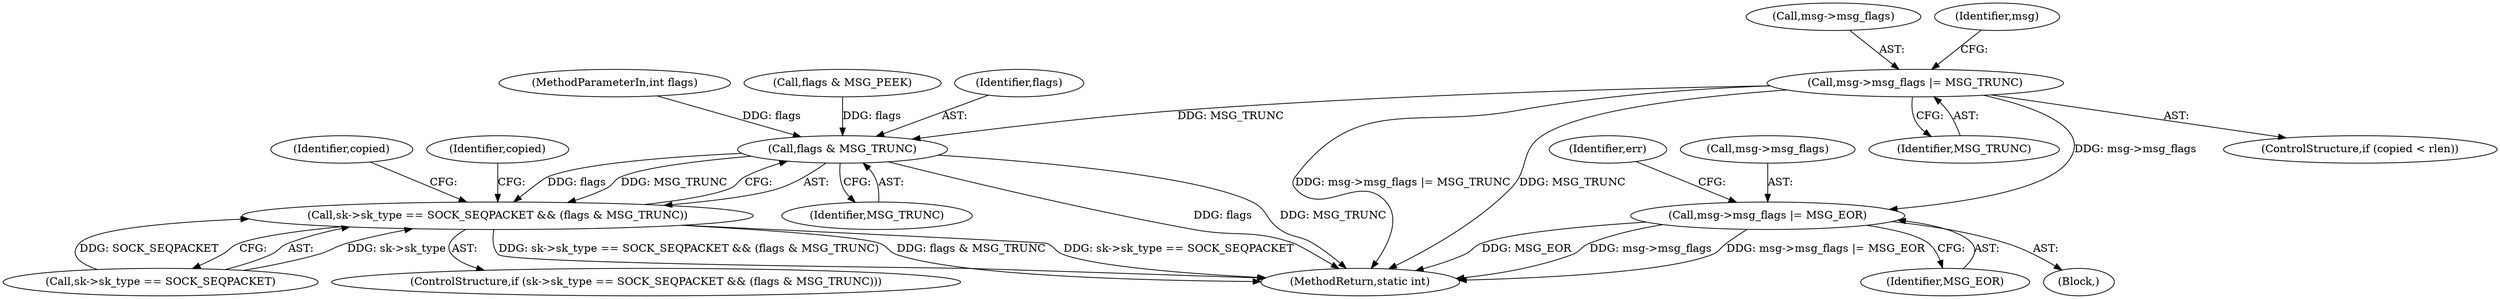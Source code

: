 digraph "0_linux_a5598bd9c087dc0efc250a5221e5d0e6f584ee88@pointer" {
"1000258" [label="(Call,msg->msg_flags |= MSG_TRUNC)"];
"1000263" [label="(Call,msg->msg_flags |= MSG_EOR)"];
"1000452" [label="(Call,flags & MSG_TRUNC)"];
"1000446" [label="(Call,sk->sk_type == SOCK_SEQPACKET && (flags & MSG_TRUNC))"];
"1000259" [label="(Call,msg->msg_flags)"];
"1000445" [label="(ControlStructure,if (sk->sk_type == SOCK_SEQPACKET && (flags & MSG_TRUNC)))"];
"1000452" [label="(Call,flags & MSG_TRUNC)"];
"1000265" [label="(Identifier,msg)"];
"1000267" [label="(Identifier,MSG_EOR)"];
"1000253" [label="(Block,)"];
"1000456" [label="(Identifier,copied)"];
"1000447" [label="(Call,sk->sk_type == SOCK_SEQPACKET)"];
"1000258" [label="(Call,msg->msg_flags |= MSG_TRUNC)"];
"1000254" [label="(ControlStructure,if (copied < rlen))"];
"1000263" [label="(Call,msg->msg_flags |= MSG_EOR)"];
"1000295" [label="(Call,flags & MSG_PEEK)"];
"1000269" [label="(Identifier,err)"];
"1000453" [label="(Identifier,flags)"];
"1000114" [label="(MethodParameterIn,int flags)"];
"1000264" [label="(Call,msg->msg_flags)"];
"1000460" [label="(MethodReturn,static int)"];
"1000454" [label="(Identifier,MSG_TRUNC)"];
"1000459" [label="(Identifier,copied)"];
"1000262" [label="(Identifier,MSG_TRUNC)"];
"1000446" [label="(Call,sk->sk_type == SOCK_SEQPACKET && (flags & MSG_TRUNC))"];
"1000258" -> "1000254"  [label="AST: "];
"1000258" -> "1000262"  [label="CFG: "];
"1000259" -> "1000258"  [label="AST: "];
"1000262" -> "1000258"  [label="AST: "];
"1000265" -> "1000258"  [label="CFG: "];
"1000258" -> "1000460"  [label="DDG: msg->msg_flags |= MSG_TRUNC"];
"1000258" -> "1000460"  [label="DDG: MSG_TRUNC"];
"1000258" -> "1000263"  [label="DDG: msg->msg_flags"];
"1000258" -> "1000452"  [label="DDG: MSG_TRUNC"];
"1000263" -> "1000253"  [label="AST: "];
"1000263" -> "1000267"  [label="CFG: "];
"1000264" -> "1000263"  [label="AST: "];
"1000267" -> "1000263"  [label="AST: "];
"1000269" -> "1000263"  [label="CFG: "];
"1000263" -> "1000460"  [label="DDG: MSG_EOR"];
"1000263" -> "1000460"  [label="DDG: msg->msg_flags"];
"1000263" -> "1000460"  [label="DDG: msg->msg_flags |= MSG_EOR"];
"1000452" -> "1000446"  [label="AST: "];
"1000452" -> "1000454"  [label="CFG: "];
"1000453" -> "1000452"  [label="AST: "];
"1000454" -> "1000452"  [label="AST: "];
"1000446" -> "1000452"  [label="CFG: "];
"1000452" -> "1000460"  [label="DDG: flags"];
"1000452" -> "1000460"  [label="DDG: MSG_TRUNC"];
"1000452" -> "1000446"  [label="DDG: flags"];
"1000452" -> "1000446"  [label="DDG: MSG_TRUNC"];
"1000295" -> "1000452"  [label="DDG: flags"];
"1000114" -> "1000452"  [label="DDG: flags"];
"1000446" -> "1000445"  [label="AST: "];
"1000446" -> "1000447"  [label="CFG: "];
"1000447" -> "1000446"  [label="AST: "];
"1000456" -> "1000446"  [label="CFG: "];
"1000459" -> "1000446"  [label="CFG: "];
"1000446" -> "1000460"  [label="DDG: sk->sk_type == SOCK_SEQPACKET && (flags & MSG_TRUNC)"];
"1000446" -> "1000460"  [label="DDG: flags & MSG_TRUNC"];
"1000446" -> "1000460"  [label="DDG: sk->sk_type == SOCK_SEQPACKET"];
"1000447" -> "1000446"  [label="DDG: sk->sk_type"];
"1000447" -> "1000446"  [label="DDG: SOCK_SEQPACKET"];
}
